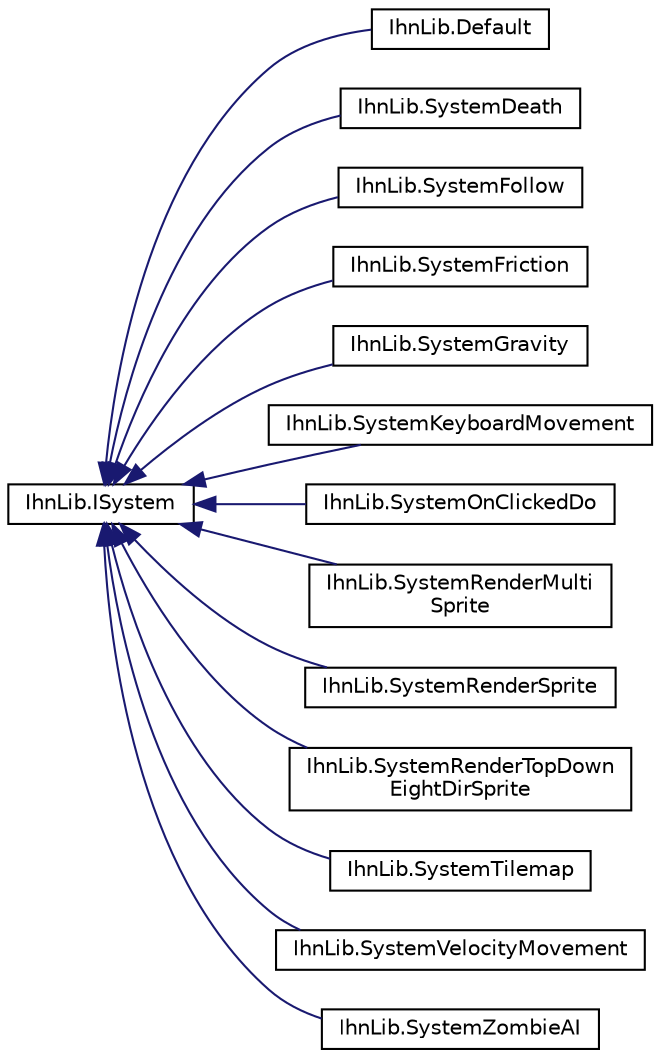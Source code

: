 digraph "Graphical Class Hierarchy"
{
  edge [fontname="Helvetica",fontsize="10",labelfontname="Helvetica",labelfontsize="10"];
  node [fontname="Helvetica",fontsize="10",shape=record];
  rankdir="LR";
  Node1 [label="IhnLib.ISystem",height=0.2,width=0.4,color="black", fillcolor="white", style="filled",URL="$interface_ihn_lib_1_1_i_system.html",tooltip="Extended to operate on entities matching a list of components, see DefaultSystem in Systems ..."];
  Node1 -> Node2 [dir="back",color="midnightblue",fontsize="10",style="solid",fontname="Helvetica"];
  Node2 [label="IhnLib.Default",height=0.2,width=0.4,color="black", fillcolor="white", style="filled",URL="$class_ihn_lib_1_1_default.html"];
  Node1 -> Node3 [dir="back",color="midnightblue",fontsize="10",style="solid",fontname="Helvetica"];
  Node3 [label="IhnLib.SystemDeath",height=0.2,width=0.4,color="black", fillcolor="white", style="filled",URL="$class_ihn_lib_1_1_system_death.html"];
  Node1 -> Node4 [dir="back",color="midnightblue",fontsize="10",style="solid",fontname="Helvetica"];
  Node4 [label="IhnLib.SystemFollow",height=0.2,width=0.4,color="black", fillcolor="white", style="filled",URL="$class_ihn_lib_1_1_system_follow.html"];
  Node1 -> Node5 [dir="back",color="midnightblue",fontsize="10",style="solid",fontname="Helvetica"];
  Node5 [label="IhnLib.SystemFriction",height=0.2,width=0.4,color="black", fillcolor="white", style="filled",URL="$class_ihn_lib_1_1_system_friction.html",tooltip="Simulates a simple 2D air friction "];
  Node1 -> Node6 [dir="back",color="midnightblue",fontsize="10",style="solid",fontname="Helvetica"];
  Node6 [label="IhnLib.SystemGravity",height=0.2,width=0.4,color="black", fillcolor="white", style="filled",URL="$class_ihn_lib_1_1_system_gravity.html"];
  Node1 -> Node7 [dir="back",color="midnightblue",fontsize="10",style="solid",fontname="Helvetica"];
  Node7 [label="IhnLib.SystemKeyboardMovement",height=0.2,width=0.4,color="black", fillcolor="white", style="filled",URL="$class_ihn_lib_1_1_system_keyboard_movement.html"];
  Node1 -> Node8 [dir="back",color="midnightblue",fontsize="10",style="solid",fontname="Helvetica"];
  Node8 [label="IhnLib.SystemOnClickedDo",height=0.2,width=0.4,color="black", fillcolor="white", style="filled",URL="$class_ihn_lib_1_1_system_on_clicked_do.html"];
  Node1 -> Node9 [dir="back",color="midnightblue",fontsize="10",style="solid",fontname="Helvetica"];
  Node9 [label="IhnLib.SystemRenderMulti\lSprite",height=0.2,width=0.4,color="black", fillcolor="white", style="filled",URL="$class_ihn_lib_1_1_system_render_multi_sprite.html"];
  Node1 -> Node10 [dir="back",color="midnightblue",fontsize="10",style="solid",fontname="Helvetica"];
  Node10 [label="IhnLib.SystemRenderSprite",height=0.2,width=0.4,color="black", fillcolor="white", style="filled",URL="$class_ihn_lib_1_1_system_render_sprite.html"];
  Node1 -> Node11 [dir="back",color="midnightblue",fontsize="10",style="solid",fontname="Helvetica"];
  Node11 [label="IhnLib.SystemRenderTopDown\lEightDirSprite",height=0.2,width=0.4,color="black", fillcolor="white", style="filled",URL="$class_ihn_lib_1_1_system_render_top_down_eight_dir_sprite.html"];
  Node1 -> Node12 [dir="back",color="midnightblue",fontsize="10",style="solid",fontname="Helvetica"];
  Node12 [label="IhnLib.SystemTilemap",height=0.2,width=0.4,color="black", fillcolor="white", style="filled",URL="$class_ihn_lib_1_1_system_tilemap.html"];
  Node1 -> Node13 [dir="back",color="midnightblue",fontsize="10",style="solid",fontname="Helvetica"];
  Node13 [label="IhnLib.SystemVelocityMovement",height=0.2,width=0.4,color="black", fillcolor="white", style="filled",URL="$class_ihn_lib_1_1_system_velocity_movement.html"];
  Node1 -> Node14 [dir="back",color="midnightblue",fontsize="10",style="solid",fontname="Helvetica"];
  Node14 [label="IhnLib.SystemZombieAI",height=0.2,width=0.4,color="black", fillcolor="white", style="filled",URL="$class_ihn_lib_1_1_system_zombie_a_i.html"];
}
